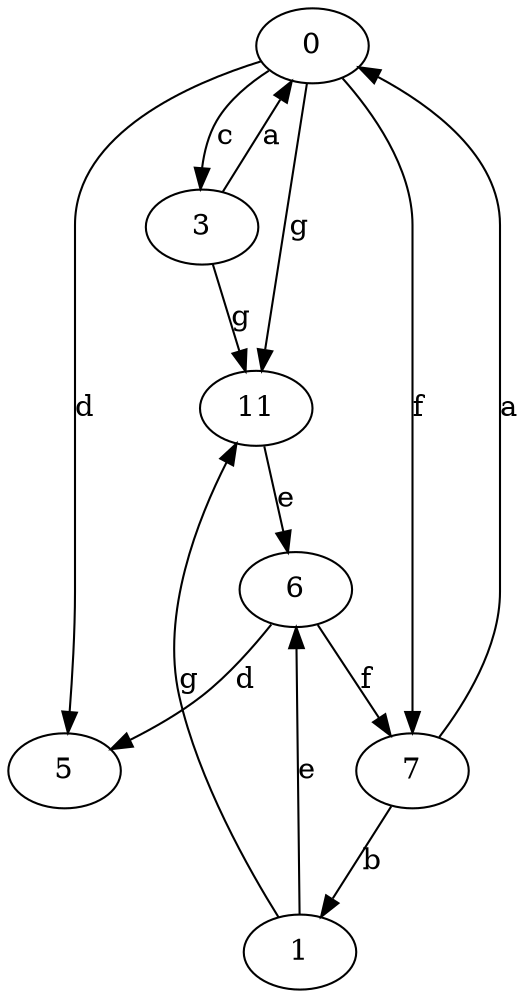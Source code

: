 strict digraph  {
0;
1;
3;
5;
6;
7;
11;
0 -> 3  [label=c];
0 -> 5  [label=d];
0 -> 7  [label=f];
0 -> 11  [label=g];
1 -> 6  [label=e];
1 -> 11  [label=g];
3 -> 0  [label=a];
3 -> 11  [label=g];
6 -> 5  [label=d];
6 -> 7  [label=f];
7 -> 0  [label=a];
7 -> 1  [label=b];
11 -> 6  [label=e];
}
